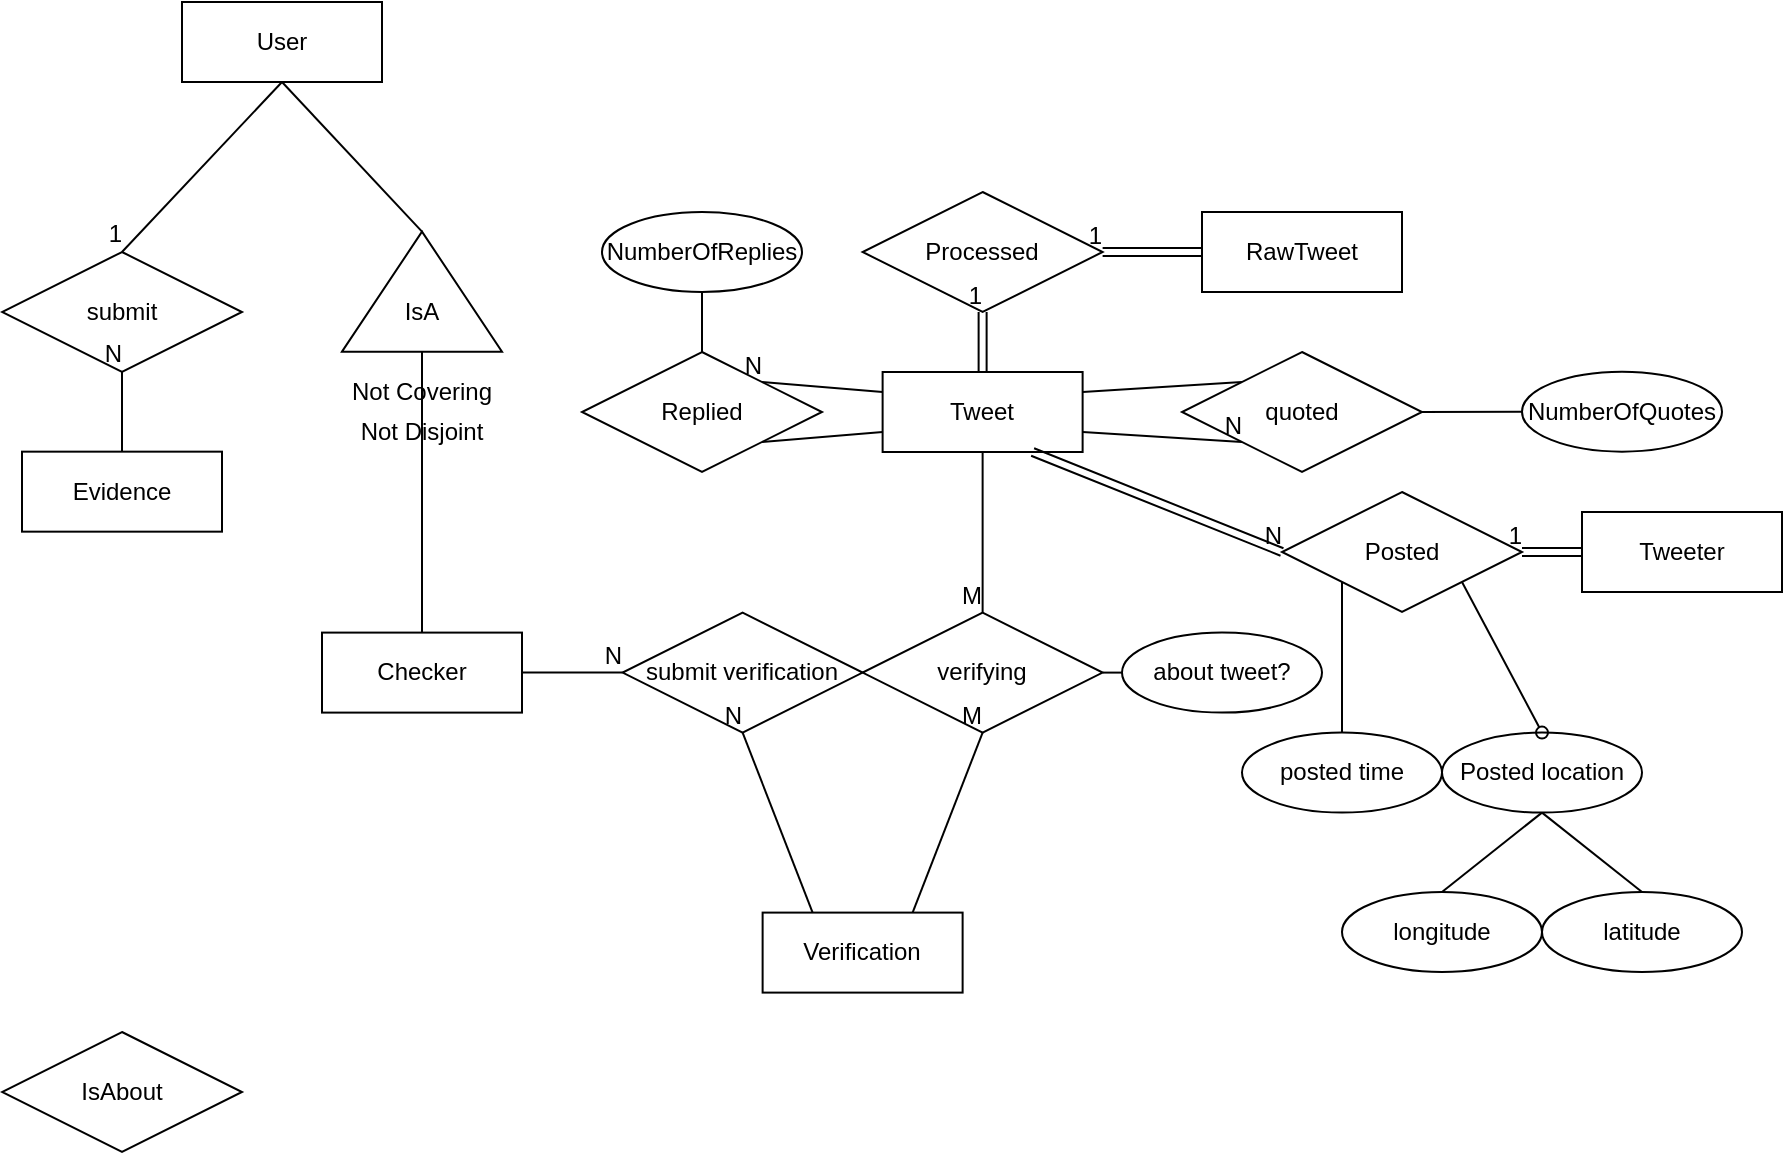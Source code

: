 <mxfile version="12.4.2" type="device" pages="2"><diagram id="R2lEEEUBdFMjLlhIrx00" name="Page-1"><mxGraphModel dx="1987" dy="1265" grid="1" gridSize="10" guides="1" tooltips="1" connect="1" arrows="1" fold="1" page="1" pageScale="1" pageWidth="850" pageHeight="1100" math="0" shadow="0" extFonts="Permanent Marker^https://fonts.googleapis.com/css?family=Permanent+Marker"><root><mxCell id="0"/><mxCell id="1" parent="0"/><mxCell id="1N2LbQ6UHAANUHOMfzVF-47" value="RawTweet" style="whiteSpace=wrap;html=1;align=center;" parent="1" vertex="1"><mxGeometry x="440.0" y="350" width="100" height="40" as="geometry"/></mxCell><mxCell id="1N2LbQ6UHAANUHOMfzVF-72" value="Tweet" style="whiteSpace=wrap;html=1;align=center;" parent="1" vertex="1"><mxGeometry x="280.31" y="430" width="100" height="40" as="geometry"/></mxCell><mxCell id="1N2LbQ6UHAANUHOMfzVF-87" value="Evidence" style="whiteSpace=wrap;html=1;align=center;" parent="1" vertex="1"><mxGeometry x="-150" y="469.83" width="100" height="40" as="geometry"/></mxCell><mxCell id="1N2LbQ6UHAANUHOMfzVF-145" value="Verification" style="whiteSpace=wrap;html=1;align=center;" parent="1" vertex="1"><mxGeometry x="220.31" y="700.3" width="100" height="40" as="geometry"/></mxCell><mxCell id="ksrdisVPa4RgVqrbjlBt-99" value="" style="endArrow=none;html=1;exitX=0;exitY=0.5;exitDx=0;exitDy=0;entryX=0.5;entryY=0;entryDx=0;entryDy=0;" parent="1" source="ksrdisVPa4RgVqrbjlBt-241" target="ksrdisVPa4RgVqrbjlBt-205" edge="1"><mxGeometry width="50" height="50" relative="1" as="geometry"><mxPoint x="100" y="480" as="sourcePoint"/><mxPoint x="80" y="530" as="targetPoint"/></mxGeometry></mxCell><mxCell id="ksrdisVPa4RgVqrbjlBt-100" value="" style="endArrow=none;html=1;entryX=0.5;entryY=1;entryDx=0;entryDy=0;exitX=1;exitY=0.5;exitDx=0;exitDy=0;" parent="1" source="ksrdisVPa4RgVqrbjlBt-241" target="ksrdisVPa4RgVqrbjlBt-216" edge="1"><mxGeometry width="50" height="50" relative="1" as="geometry"><mxPoint x="70" y="395" as="sourcePoint"/><mxPoint y="275" as="targetPoint"/></mxGeometry></mxCell><mxCell id="ksrdisVPa4RgVqrbjlBt-109" value="Posted" style="shape=rhombus;perimeter=rhombusPerimeter;whiteSpace=wrap;html=1;align=center;rounded=0;shadow=0;strokeColor=#000000;" parent="1" vertex="1"><mxGeometry x="480" y="490" width="120" height="60" as="geometry"/></mxCell><mxCell id="ksrdisVPa4RgVqrbjlBt-120" value="Processed" style="shape=rhombus;perimeter=rhombusPerimeter;whiteSpace=wrap;html=1;align=center;rounded=0;shadow=0;strokeColor=#000000;" parent="1" vertex="1"><mxGeometry x="270.31" y="340.0" width="120" height="60" as="geometry"/></mxCell><mxCell id="ksrdisVPa4RgVqrbjlBt-122" value="Replied" style="shape=rhombus;perimeter=rhombusPerimeter;whiteSpace=wrap;html=1;align=center;rounded=0;shadow=0;strokeColor=#000000;" parent="1" vertex="1"><mxGeometry x="130.0" y="420" width="120" height="60" as="geometry"/></mxCell><mxCell id="ksrdisVPa4RgVqrbjlBt-123" value="" style="endArrow=none;html=1;rounded=0;entryX=1;entryY=0;entryDx=0;entryDy=0;exitX=0;exitY=0.25;exitDx=0;exitDy=0;" parent="1" source="1N2LbQ6UHAANUHOMfzVF-72" target="ksrdisVPa4RgVqrbjlBt-122" edge="1"><mxGeometry relative="1" as="geometry"><mxPoint x="120.0" y="1430" as="sourcePoint"/><mxPoint x="280.0" y="1430" as="targetPoint"/></mxGeometry></mxCell><mxCell id="ksrdisVPa4RgVqrbjlBt-124" value="N" style="resizable=0;html=1;align=right;verticalAlign=bottom;" parent="ksrdisVPa4RgVqrbjlBt-123" connectable="0" vertex="1"><mxGeometry x="1" relative="1" as="geometry"/></mxCell><mxCell id="ksrdisVPa4RgVqrbjlBt-127" value="quoted" style="shape=rhombus;perimeter=rhombusPerimeter;whiteSpace=wrap;html=1;align=center;rounded=0;shadow=0;strokeColor=#000000;" parent="1" vertex="1"><mxGeometry x="430.0" y="420" width="120" height="60" as="geometry"/></mxCell><mxCell id="ksrdisVPa4RgVqrbjlBt-130" value="" style="endArrow=none;html=1;rounded=0;entryX=0;entryY=1;entryDx=0;entryDy=0;exitX=1;exitY=0.75;exitDx=0;exitDy=0;" parent="1" source="1N2LbQ6UHAANUHOMfzVF-72" target="ksrdisVPa4RgVqrbjlBt-127" edge="1"><mxGeometry relative="1" as="geometry"><mxPoint x="120.0" y="1430" as="sourcePoint"/><mxPoint x="280.0" y="1430" as="targetPoint"/></mxGeometry></mxCell><mxCell id="ksrdisVPa4RgVqrbjlBt-131" value="N" style="resizable=0;html=1;align=right;verticalAlign=bottom;" parent="ksrdisVPa4RgVqrbjlBt-130" connectable="0" vertex="1"><mxGeometry x="1" relative="1" as="geometry"/></mxCell><mxCell id="ksrdisVPa4RgVqrbjlBt-140" value="posted time" style="ellipse;whiteSpace=wrap;html=1;align=center;rounded=0;shadow=0;strokeColor=#000000;" parent="1" vertex="1"><mxGeometry x="460" y="610.3" width="100" height="40" as="geometry"/></mxCell><mxCell id="ksrdisVPa4RgVqrbjlBt-143" value="" style="endArrow=none;html=1;rounded=0;entryX=0.5;entryY=0;entryDx=0;entryDy=0;" parent="1" target="ksrdisVPa4RgVqrbjlBt-140" edge="1"><mxGeometry relative="1" as="geometry"><mxPoint x="510" y="535" as="sourcePoint"/><mxPoint x="535" y="1100" as="targetPoint"/></mxGeometry></mxCell><mxCell id="ksrdisVPa4RgVqrbjlBt-145" value="latitude" style="ellipse;whiteSpace=wrap;html=1;align=center;rounded=0;shadow=0;strokeColor=#000000;" parent="1" vertex="1"><mxGeometry x="610" y="690" width="100" height="40" as="geometry"/></mxCell><mxCell id="ksrdisVPa4RgVqrbjlBt-146" value="longitude" style="ellipse;whiteSpace=wrap;html=1;align=center;rounded=0;shadow=0;strokeColor=#000000;" parent="1" vertex="1"><mxGeometry x="510" y="690" width="100" height="40" as="geometry"/></mxCell><mxCell id="ksrdisVPa4RgVqrbjlBt-147" value="" style="endArrow=none;html=1;rounded=0;entryX=0.5;entryY=0;entryDx=0;entryDy=0;exitX=0.5;exitY=1;exitDx=0;exitDy=0;" parent="1" source="ksrdisVPa4RgVqrbjlBt-163" target="ksrdisVPa4RgVqrbjlBt-145" edge="1"><mxGeometry relative="1" as="geometry"><mxPoint x="635" y="700" as="sourcePoint"/><mxPoint x="535" y="1100" as="targetPoint"/></mxGeometry></mxCell><mxCell id="ksrdisVPa4RgVqrbjlBt-148" value="" style="endArrow=none;html=1;rounded=0;entryX=0.5;entryY=0;entryDx=0;entryDy=0;exitX=0.5;exitY=1;exitDx=0;exitDy=0;" parent="1" source="ksrdisVPa4RgVqrbjlBt-163" target="ksrdisVPa4RgVqrbjlBt-146" edge="1"><mxGeometry relative="1" as="geometry"><mxPoint x="635" y="700" as="sourcePoint"/><mxPoint x="535" y="1120" as="targetPoint"/></mxGeometry></mxCell><mxCell id="ksrdisVPa4RgVqrbjlBt-149" value="submit" style="shape=rhombus;perimeter=rhombusPerimeter;whiteSpace=wrap;html=1;align=center;rounded=0;shadow=0;strokeColor=#000000;" parent="1" vertex="1"><mxGeometry x="-160" y="370.0" width="120" height="60" as="geometry"/></mxCell><mxCell id="ksrdisVPa4RgVqrbjlBt-150" value="" style="endArrow=none;html=1;rounded=0;entryX=0.5;entryY=0;entryDx=0;entryDy=0;exitX=0.5;exitY=1;exitDx=0;exitDy=0;" parent="1" source="ksrdisVPa4RgVqrbjlBt-216" target="ksrdisVPa4RgVqrbjlBt-149" edge="1"><mxGeometry relative="1" as="geometry"><mxPoint x="-25" y="275" as="sourcePoint"/><mxPoint x="-200" y="1120" as="targetPoint"/></mxGeometry></mxCell><mxCell id="ksrdisVPa4RgVqrbjlBt-151" value="1" style="resizable=0;html=1;align=right;verticalAlign=bottom;" parent="ksrdisVPa4RgVqrbjlBt-150" connectable="0" vertex="1"><mxGeometry x="1" relative="1" as="geometry"/></mxCell><mxCell id="ksrdisVPa4RgVqrbjlBt-152" value="" style="endArrow=none;html=1;rounded=0;entryX=0.5;entryY=1;entryDx=0;entryDy=0;exitX=0.5;exitY=0;exitDx=0;exitDy=0;" parent="1" source="1N2LbQ6UHAANUHOMfzVF-87" target="ksrdisVPa4RgVqrbjlBt-149" edge="1"><mxGeometry relative="1" as="geometry"><mxPoint x="-480" y="949.83" as="sourcePoint"/><mxPoint x="-320" y="949.83" as="targetPoint"/></mxGeometry></mxCell><mxCell id="ksrdisVPa4RgVqrbjlBt-153" value="N" style="resizable=0;html=1;align=right;verticalAlign=bottom;" parent="ksrdisVPa4RgVqrbjlBt-152" connectable="0" vertex="1"><mxGeometry x="1" relative="1" as="geometry"/></mxCell><mxCell id="ksrdisVPa4RgVqrbjlBt-155" value="submit verification" style="shape=rhombus;perimeter=rhombusPerimeter;whiteSpace=wrap;html=1;align=center;rounded=0;shadow=0;strokeColor=#000000;" parent="1" vertex="1"><mxGeometry x="150.31" y="550.3" width="120" height="60" as="geometry"/></mxCell><mxCell id="ksrdisVPa4RgVqrbjlBt-156" value="verifying" style="shape=rhombus;perimeter=rhombusPerimeter;whiteSpace=wrap;html=1;align=center;rounded=0;shadow=0;strokeColor=#000000;" parent="1" vertex="1"><mxGeometry x="270.31" y="550.3" width="120" height="60" as="geometry"/></mxCell><mxCell id="ksrdisVPa4RgVqrbjlBt-163" value="Posted location" style="ellipse;whiteSpace=wrap;html=1;align=center;rounded=0;shadow=0;strokeColor=#000000;" parent="1" vertex="1"><mxGeometry x="560" y="610.3" width="100" height="40" as="geometry"/></mxCell><mxCell id="ksrdisVPa4RgVqrbjlBt-168" value="" style="endArrow=none;html=1;rounded=0;entryX=0.5;entryY=1;entryDx=0;entryDy=0;exitX=0.75;exitY=0;exitDx=0;exitDy=0;" parent="1" source="1N2LbQ6UHAANUHOMfzVF-145" target="ksrdisVPa4RgVqrbjlBt-156" edge="1"><mxGeometry relative="1" as="geometry"><mxPoint x="-9.69" y="880.3" as="sourcePoint"/><mxPoint x="150.31" y="880.3" as="targetPoint"/></mxGeometry></mxCell><mxCell id="ksrdisVPa4RgVqrbjlBt-169" value="M" style="resizable=0;html=1;align=right;verticalAlign=bottom;" parent="ksrdisVPa4RgVqrbjlBt-168" connectable="0" vertex="1"><mxGeometry x="1" relative="1" as="geometry"/></mxCell><mxCell id="ksrdisVPa4RgVqrbjlBt-170" value="" style="endArrow=none;html=1;rounded=0;entryX=0.5;entryY=0;entryDx=0;entryDy=0;exitX=0.5;exitY=1;exitDx=0;exitDy=0;" parent="1" source="1N2LbQ6UHAANUHOMfzVF-72" target="ksrdisVPa4RgVqrbjlBt-156" edge="1"><mxGeometry relative="1" as="geometry"><mxPoint x="360" y="510" as="sourcePoint"/><mxPoint x="330" y="900" as="targetPoint"/></mxGeometry></mxCell><mxCell id="ksrdisVPa4RgVqrbjlBt-171" value="M" style="resizable=0;html=1;align=right;verticalAlign=bottom;" parent="ksrdisVPa4RgVqrbjlBt-170" connectable="0" vertex="1"><mxGeometry x="1" relative="1" as="geometry"/></mxCell><mxCell id="ksrdisVPa4RgVqrbjlBt-172" value="about tweet?" style="ellipse;whiteSpace=wrap;html=1;align=center;rounded=0;shadow=0;strokeColor=#000000;" parent="1" vertex="1"><mxGeometry x="400" y="560.3" width="100" height="40" as="geometry"/></mxCell><mxCell id="ksrdisVPa4RgVqrbjlBt-173" value="" style="endArrow=none;html=1;rounded=0;entryX=0;entryY=0.5;entryDx=0;entryDy=0;exitX=1;exitY=0.5;exitDx=0;exitDy=0;" parent="1" source="ksrdisVPa4RgVqrbjlBt-156" target="ksrdisVPa4RgVqrbjlBt-172" edge="1"><mxGeometry relative="1" as="geometry"><mxPoint x="-9.69" y="880.3" as="sourcePoint"/><mxPoint x="150.31" y="880.3" as="targetPoint"/></mxGeometry></mxCell><mxCell id="ksrdisVPa4RgVqrbjlBt-179" value="" style="endArrow=none;html=1;rounded=0;entryX=0;entryY=0.5;entryDx=0;entryDy=0;exitX=1;exitY=0.5;exitDx=0;exitDy=0;" parent="1" source="ksrdisVPa4RgVqrbjlBt-205" target="ksrdisVPa4RgVqrbjlBt-155" edge="1"><mxGeometry relative="1" as="geometry"><mxPoint x="455" y="470" as="sourcePoint"/><mxPoint x="330" y="880" as="targetPoint"/></mxGeometry></mxCell><mxCell id="ksrdisVPa4RgVqrbjlBt-180" value="N" style="resizable=0;html=1;align=right;verticalAlign=bottom;" parent="ksrdisVPa4RgVqrbjlBt-179" connectable="0" vertex="1"><mxGeometry x="1" relative="1" as="geometry"/></mxCell><mxCell id="ksrdisVPa4RgVqrbjlBt-181" value="" style="endArrow=none;html=1;rounded=0;exitX=0.25;exitY=0;exitDx=0;exitDy=0;entryX=0.5;entryY=1;entryDx=0;entryDy=0;" parent="1" source="1N2LbQ6UHAANUHOMfzVF-145" target="ksrdisVPa4RgVqrbjlBt-155" edge="1"><mxGeometry relative="1" as="geometry"><mxPoint x="-9.69" y="900.3" as="sourcePoint"/><mxPoint x="150.31" y="900.3" as="targetPoint"/></mxGeometry></mxCell><mxCell id="ksrdisVPa4RgVqrbjlBt-182" value="N" style="resizable=0;html=1;align=right;verticalAlign=bottom;" parent="ksrdisVPa4RgVqrbjlBt-181" connectable="0" vertex="1"><mxGeometry x="1" relative="1" as="geometry"/></mxCell><mxCell id="ksrdisVPa4RgVqrbjlBt-194" value="Tweeter" style="whiteSpace=wrap;html=1;align=center;" parent="1" vertex="1"><mxGeometry x="630" y="500" width="100" height="40" as="geometry"/></mxCell><mxCell id="ksrdisVPa4RgVqrbjlBt-205" value="Checker" style="whiteSpace=wrap;html=1;align=center;" parent="1" vertex="1"><mxGeometry y="560.3" width="100" height="40" as="geometry"/></mxCell><mxCell id="ksrdisVPa4RgVqrbjlBt-216" value="User" style="whiteSpace=wrap;html=1;align=center;" parent="1" vertex="1"><mxGeometry x="-70" y="245" width="100" height="40" as="geometry"/></mxCell><mxCell id="ksrdisVPa4RgVqrbjlBt-241" value="" style="triangle;whiteSpace=wrap;html=1;rounded=0;shadow=0;strokeColor=#000000;direction=north;" parent="1" vertex="1"><mxGeometry x="10" y="359.83" width="80" height="60" as="geometry"/></mxCell><mxCell id="ksrdisVPa4RgVqrbjlBt-242" value="IsA" style="text;html=1;strokeColor=none;fillColor=none;align=center;verticalAlign=middle;whiteSpace=wrap;rounded=0;shadow=0;" parent="1" vertex="1"><mxGeometry x="30" y="389.83" width="40" height="20" as="geometry"/></mxCell><mxCell id="ksrdisVPa4RgVqrbjlBt-243" value="Not Covering" style="text;html=1;strokeColor=none;fillColor=none;align=center;verticalAlign=middle;whiteSpace=wrap;rounded=0;shadow=0;" parent="1" vertex="1"><mxGeometry y="429.83" width="100" height="20" as="geometry"/></mxCell><mxCell id="ksrdisVPa4RgVqrbjlBt-244" value="Not Disjoint" style="text;html=1;strokeColor=none;fillColor=none;align=center;verticalAlign=middle;whiteSpace=wrap;rounded=0;shadow=0;" parent="1" vertex="1"><mxGeometry x="15" y="449.83" width="70" height="20" as="geometry"/></mxCell><mxCell id="ksrdisVPa4RgVqrbjlBt-144" value="" style="endArrow=oval;html=1;rounded=0;entryX=0.5;entryY=0;entryDx=0;entryDy=0;exitX=1;exitY=1;exitDx=0;exitDy=0;endFill=0;" parent="1" source="ksrdisVPa4RgVqrbjlBt-109" target="ksrdisVPa4RgVqrbjlBt-163" edge="1"><mxGeometry relative="1" as="geometry"><mxPoint x="375" y="1120" as="sourcePoint"/><mxPoint x="635" y="660" as="targetPoint"/></mxGeometry></mxCell><mxCell id="7hViR6FW6DwsFiXwjeE5-1" value="NumberOfReplies" style="ellipse;whiteSpace=wrap;html=1;align=center;" parent="1" vertex="1"><mxGeometry x="140" y="350" width="100" height="40" as="geometry"/></mxCell><mxCell id="7hViR6FW6DwsFiXwjeE5-2" value="NumberOfQuotes" style="ellipse;whiteSpace=wrap;html=1;align=center;" parent="1" vertex="1"><mxGeometry x="600" y="429.83" width="100" height="40" as="geometry"/></mxCell><mxCell id="7hViR6FW6DwsFiXwjeE5-3" value="" style="endArrow=none;html=1;rounded=0;exitX=0.5;exitY=1;exitDx=0;exitDy=0;entryX=0.5;entryY=0;entryDx=0;entryDy=0;" parent="1" source="7hViR6FW6DwsFiXwjeE5-1" target="ksrdisVPa4RgVqrbjlBt-122" edge="1"><mxGeometry relative="1" as="geometry"><mxPoint x="-160" y="760" as="sourcePoint"/><mxPoint y="760" as="targetPoint"/></mxGeometry></mxCell><mxCell id="7hViR6FW6DwsFiXwjeE5-4" value="" style="endArrow=none;html=1;rounded=0;exitX=1;exitY=0.5;exitDx=0;exitDy=0;entryX=0;entryY=0.5;entryDx=0;entryDy=0;" parent="1" source="ksrdisVPa4RgVqrbjlBt-127" target="7hViR6FW6DwsFiXwjeE5-2" edge="1"><mxGeometry relative="1" as="geometry"><mxPoint x="-160" y="760" as="sourcePoint"/><mxPoint y="760" as="targetPoint"/></mxGeometry></mxCell><mxCell id="7hViR6FW6DwsFiXwjeE5-5" value="IsAbout" style="shape=rhombus;perimeter=rhombusPerimeter;whiteSpace=wrap;html=1;align=center;" parent="1" vertex="1"><mxGeometry x="-160" y="760" width="120" height="60" as="geometry"/></mxCell><mxCell id="7hViR6FW6DwsFiXwjeE5-6" value="" style="shape=link;html=1;rounded=0;entryX=0.5;entryY=1;entryDx=0;entryDy=0;exitX=0.5;exitY=0;exitDx=0;exitDy=0;" parent="1" source="1N2LbQ6UHAANUHOMfzVF-72" target="ksrdisVPa4RgVqrbjlBt-120" edge="1"><mxGeometry relative="1" as="geometry"><mxPoint x="-160" y="840" as="sourcePoint"/><mxPoint y="840" as="targetPoint"/></mxGeometry></mxCell><mxCell id="7hViR6FW6DwsFiXwjeE5-7" value="1" style="resizable=0;html=1;align=right;verticalAlign=bottom;" parent="7hViR6FW6DwsFiXwjeE5-6" connectable="0" vertex="1"><mxGeometry x="1" relative="1" as="geometry"/></mxCell><mxCell id="7hViR6FW6DwsFiXwjeE5-8" value="" style="shape=link;html=1;rounded=0;exitX=0;exitY=0.5;exitDx=0;exitDy=0;entryX=1;entryY=0.5;entryDx=0;entryDy=0;" parent="1" source="1N2LbQ6UHAANUHOMfzVF-47" target="ksrdisVPa4RgVqrbjlBt-120" edge="1"><mxGeometry relative="1" as="geometry"><mxPoint x="-160" y="840" as="sourcePoint"/><mxPoint y="840" as="targetPoint"/></mxGeometry></mxCell><mxCell id="7hViR6FW6DwsFiXwjeE5-9" value="1" style="resizable=0;html=1;align=right;verticalAlign=bottom;" parent="7hViR6FW6DwsFiXwjeE5-8" connectable="0" vertex="1"><mxGeometry x="1" relative="1" as="geometry"/></mxCell><mxCell id="7hViR6FW6DwsFiXwjeE5-10" value="" style="shape=link;html=1;rounded=0;entryX=0;entryY=0.5;entryDx=0;entryDy=0;exitX=0.75;exitY=1;exitDx=0;exitDy=0;" parent="1" source="1N2LbQ6UHAANUHOMfzVF-72" target="ksrdisVPa4RgVqrbjlBt-109" edge="1"><mxGeometry relative="1" as="geometry"><mxPoint x="-160" y="840" as="sourcePoint"/><mxPoint y="840" as="targetPoint"/></mxGeometry></mxCell><mxCell id="7hViR6FW6DwsFiXwjeE5-11" value="N" style="resizable=0;html=1;align=right;verticalAlign=bottom;" parent="7hViR6FW6DwsFiXwjeE5-10" connectable="0" vertex="1"><mxGeometry x="1" relative="1" as="geometry"/></mxCell><mxCell id="7hViR6FW6DwsFiXwjeE5-12" value="" style="shape=link;html=1;rounded=0;entryX=1;entryY=0.5;entryDx=0;entryDy=0;exitX=0;exitY=0.5;exitDx=0;exitDy=0;" parent="1" source="ksrdisVPa4RgVqrbjlBt-194" target="ksrdisVPa4RgVqrbjlBt-109" edge="1"><mxGeometry relative="1" as="geometry"><mxPoint x="-160" y="840" as="sourcePoint"/><mxPoint y="840" as="targetPoint"/></mxGeometry></mxCell><mxCell id="7hViR6FW6DwsFiXwjeE5-13" value="1" style="resizable=0;html=1;align=right;verticalAlign=bottom;" parent="7hViR6FW6DwsFiXwjeE5-12" connectable="0" vertex="1"><mxGeometry x="1" relative="1" as="geometry"/></mxCell><mxCell id="nSytzM7D08EiJsk3TFvU-1" value="" style="endArrow=none;html=1;rounded=0;entryX=0;entryY=0;entryDx=0;entryDy=0;exitX=1;exitY=0.25;exitDx=0;exitDy=0;" edge="1" parent="1" source="1N2LbQ6UHAANUHOMfzVF-72" target="ksrdisVPa4RgVqrbjlBt-127"><mxGeometry relative="1" as="geometry"><mxPoint x="-160" y="840" as="sourcePoint"/><mxPoint y="840" as="targetPoint"/></mxGeometry></mxCell><mxCell id="nSytzM7D08EiJsk3TFvU-2" value="" style="endArrow=none;html=1;rounded=0;entryX=0;entryY=0.75;entryDx=0;entryDy=0;exitX=1;exitY=1;exitDx=0;exitDy=0;" edge="1" parent="1" source="ksrdisVPa4RgVqrbjlBt-122" target="1N2LbQ6UHAANUHOMfzVF-72"><mxGeometry relative="1" as="geometry"><mxPoint x="-160" y="860" as="sourcePoint"/><mxPoint y="860" as="targetPoint"/></mxGeometry></mxCell></root></mxGraphModel></diagram><diagram id="qDBIk5NWVe50Tw6U702E" name="Page-2"><mxGraphModel dx="1137" dy="1265" grid="1" gridSize="10" guides="1" tooltips="1" connect="1" arrows="1" fold="1" page="1" pageScale="1" pageWidth="850" pageHeight="1100" math="0" shadow="0"><root><mxCell id="PAJKzapU7STSzNyPmEbY-0"/><mxCell id="PAJKzapU7STSzNyPmEbY-1" parent="PAJKzapU7STSzNyPmEbY-0"/></root></mxGraphModel></diagram></mxfile>